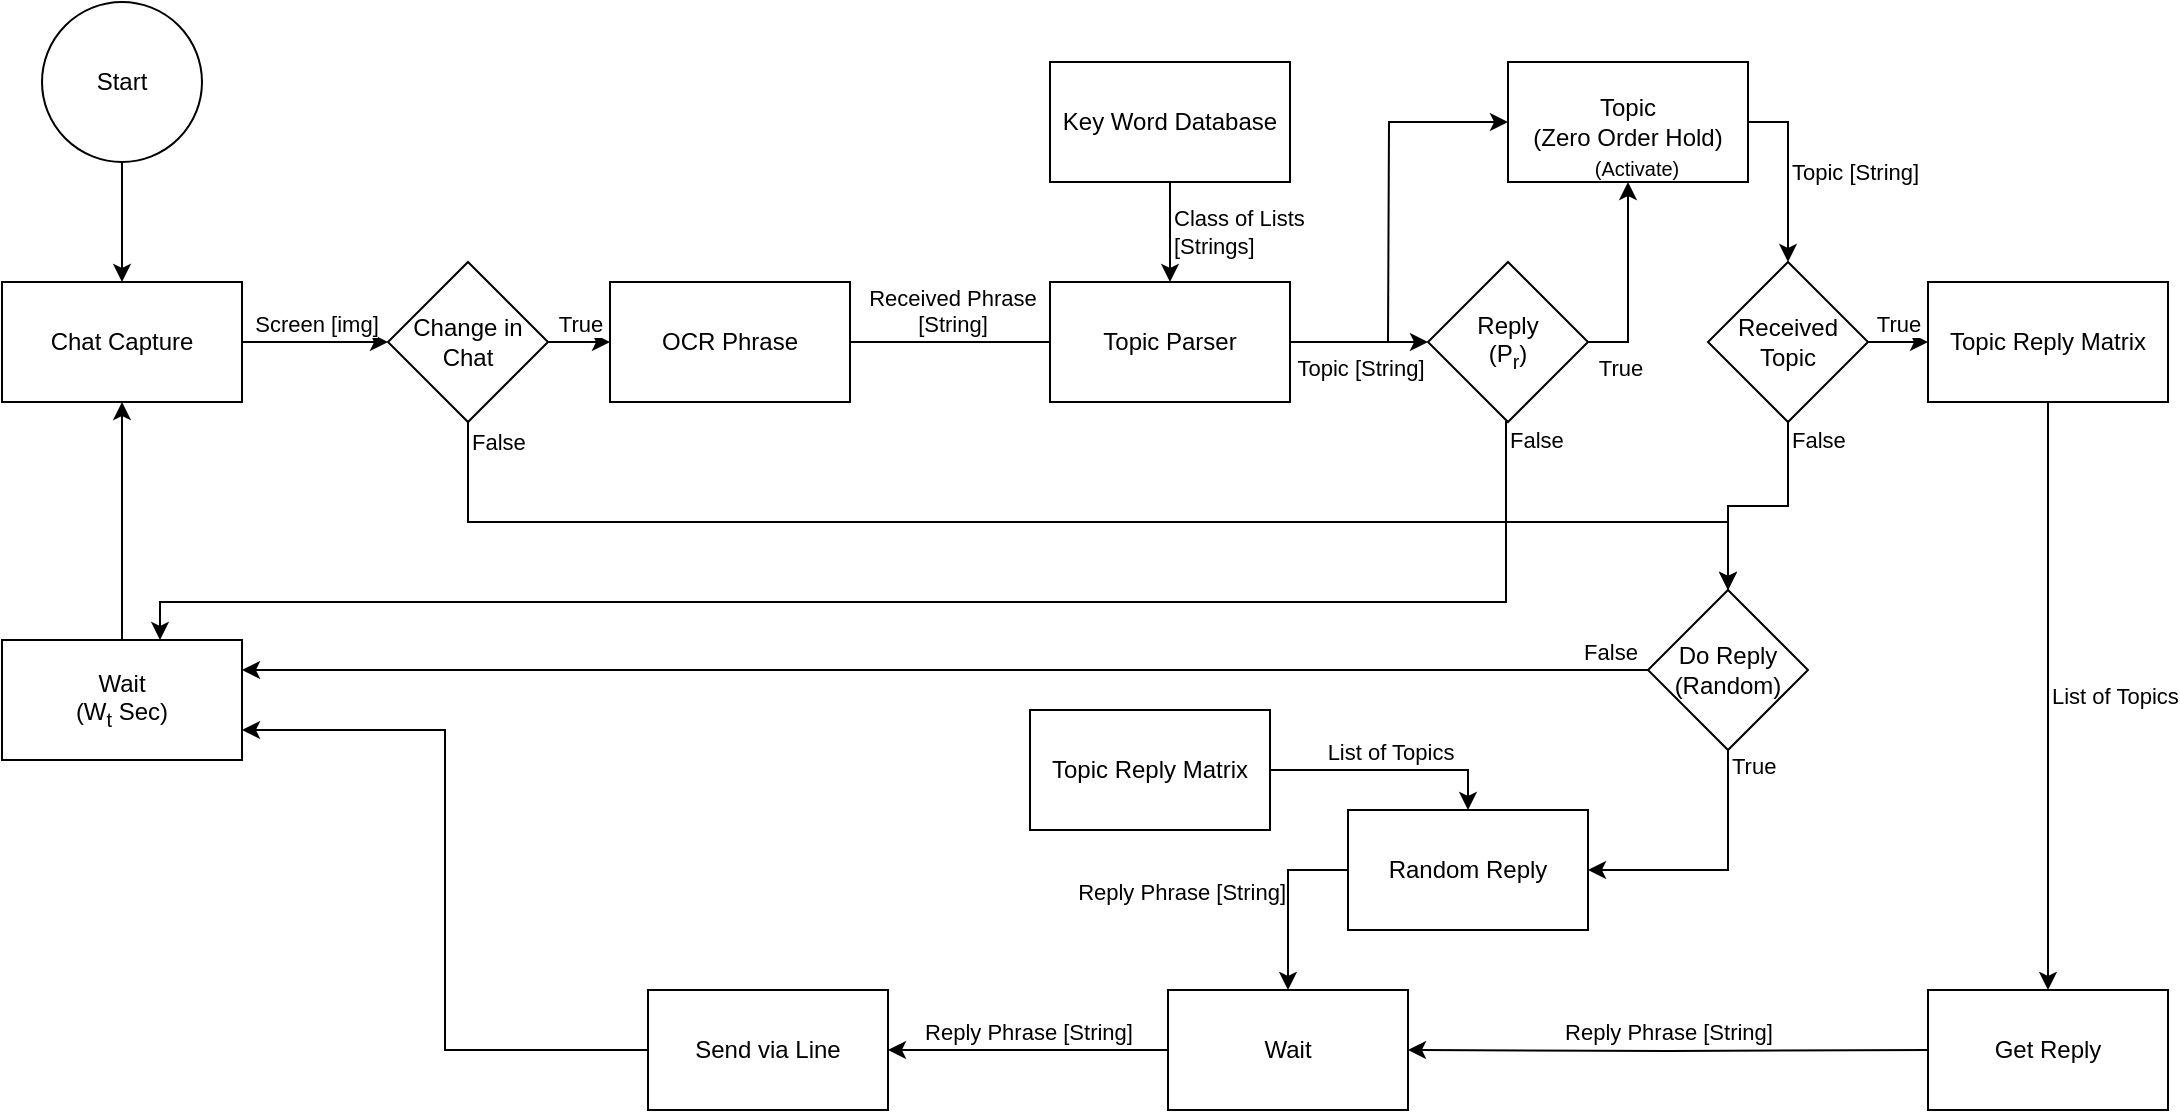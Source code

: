<mxfile version="20.5.3" type="device"><diagram id="N9kznTOxjim-xkQuMLsO" name="Page-1"><mxGraphModel dx="1646" dy="452" grid="1" gridSize="10" guides="1" tooltips="1" connect="1" arrows="1" fold="1" page="1" pageScale="1" pageWidth="850" pageHeight="1100" math="0" shadow="0"><root><mxCell id="0"/><mxCell id="1" parent="0"/><mxCell id="5i1c2Ggpck-oAPx8cBKL-3" value="&lt;div&gt;Received Phrase&lt;/div&gt;&lt;div&gt;[String]&lt;/div&gt;" style="edgeStyle=orthogonalEdgeStyle;rounded=0;orthogonalLoop=1;jettySize=auto;html=1;exitX=1;exitY=0.5;exitDx=0;exitDy=0;entryX=0;entryY=0.5;entryDx=0;entryDy=0;verticalAlign=bottom;" parent="1" source="5i1c2Ggpck-oAPx8cBKL-1" target="5i1c2Ggpck-oAPx8cBKL-2" edge="1"><mxGeometry x="-0.427" relative="1" as="geometry"><Array as="points"><mxPoint x="170" y="240"/><mxPoint x="170" y="240"/></Array><mxPoint as="offset"/></mxGeometry></mxCell><mxCell id="5i1c2Ggpck-oAPx8cBKL-1" value="OCR Phrase" style="rounded=0;whiteSpace=wrap;html=1;" parent="1" vertex="1"><mxGeometry x="-89" y="210" width="120" height="60" as="geometry"/></mxCell><mxCell id="5i1c2Ggpck-oAPx8cBKL-7" value="Topic [String]" style="edgeStyle=orthogonalEdgeStyle;rounded=0;orthogonalLoop=1;jettySize=auto;html=1;exitX=1;exitY=0.5;exitDx=0;exitDy=0;verticalAlign=top;entryX=0;entryY=0.5;entryDx=0;entryDy=0;" parent="1" source="5i1c2Ggpck-oAPx8cBKL-2" target="fdvlxTKrqqGQoknf37SN-1" edge="1"><mxGeometry relative="1" as="geometry"><mxPoint x="332" y="240" as="targetPoint"/><mxPoint x="243" y="240" as="sourcePoint"/></mxGeometry></mxCell><mxCell id="5i1c2Ggpck-oAPx8cBKL-2" value="Topic Parser" style="rounded=0;whiteSpace=wrap;html=1;" parent="1" vertex="1"><mxGeometry x="131" y="210" width="120" height="60" as="geometry"/></mxCell><mxCell id="5i1c2Ggpck-oAPx8cBKL-5" value="&lt;div&gt;Class of Lists&lt;/div&gt;&lt;div&gt;[Strings]&lt;/div&gt;" style="edgeStyle=orthogonalEdgeStyle;rounded=0;orthogonalLoop=1;jettySize=auto;html=1;exitX=0.5;exitY=1;exitDx=0;exitDy=0;entryX=0.5;entryY=0;entryDx=0;entryDy=0;align=left;" parent="1" source="5i1c2Ggpck-oAPx8cBKL-4" target="5i1c2Ggpck-oAPx8cBKL-2" edge="1"><mxGeometry relative="1" as="geometry"/></mxCell><mxCell id="5i1c2Ggpck-oAPx8cBKL-4" value="Key Word Database" style="rounded=0;whiteSpace=wrap;html=1;" parent="1" vertex="1"><mxGeometry x="131" y="100" width="120" height="60" as="geometry"/></mxCell><mxCell id="5i1c2Ggpck-oAPx8cBKL-30" value="True" style="edgeStyle=orthogonalEdgeStyle;rounded=0;orthogonalLoop=1;jettySize=auto;html=1;exitX=1;exitY=0.5;exitDx=0;exitDy=0;entryX=0;entryY=0.5;entryDx=0;entryDy=0;verticalAlign=bottom;" parent="1" source="5i1c2Ggpck-oAPx8cBKL-8" target="5i1c2Ggpck-oAPx8cBKL-27" edge="1"><mxGeometry relative="1" as="geometry"/></mxCell><mxCell id="5i1c2Ggpck-oAPx8cBKL-49" value="&lt;div align=&quot;left&quot;&gt;False&lt;/div&gt;" style="edgeStyle=orthogonalEdgeStyle;rounded=0;orthogonalLoop=1;jettySize=auto;html=1;exitX=0.5;exitY=1;exitDx=0;exitDy=0;entryX=0.5;entryY=0;entryDx=0;entryDy=0;align=left;" parent="1" source="5i1c2Ggpck-oAPx8cBKL-8" target="5i1c2Ggpck-oAPx8cBKL-48" edge="1"><mxGeometry x="-0.839" relative="1" as="geometry"><mxPoint x="470" y="354" as="sourcePoint"/><mxPoint as="offset"/></mxGeometry></mxCell><mxCell id="5i1c2Ggpck-oAPx8cBKL-8" value="&lt;div&gt;Received&lt;/div&gt;&lt;div&gt;Topic&lt;br&gt;&lt;/div&gt;" style="rhombus;whiteSpace=wrap;html=1;" parent="1" vertex="1"><mxGeometry x="460" y="200" width="80" height="80" as="geometry"/></mxCell><mxCell id="5i1c2Ggpck-oAPx8cBKL-29" value="List of Topics" style="edgeStyle=orthogonalEdgeStyle;rounded=0;orthogonalLoop=1;jettySize=auto;html=1;exitX=0.5;exitY=1;exitDx=0;exitDy=0;entryX=0.5;entryY=0;entryDx=0;entryDy=0;align=left;" parent="1" source="5i1c2Ggpck-oAPx8cBKL-27" target="5i1c2Ggpck-oAPx8cBKL-28" edge="1"><mxGeometry relative="1" as="geometry"/></mxCell><mxCell id="5i1c2Ggpck-oAPx8cBKL-27" value="Topic Reply Matrix" style="rounded=0;whiteSpace=wrap;html=1;" parent="1" vertex="1"><mxGeometry x="570" y="210" width="120" height="60" as="geometry"/></mxCell><mxCell id="5i1c2Ggpck-oAPx8cBKL-32" value="Reply Phrase [String]" style="edgeStyle=orthogonalEdgeStyle;rounded=0;orthogonalLoop=1;jettySize=auto;html=1;exitX=0;exitY=0.5;exitDx=0;exitDy=0;entryX=1;entryY=0.5;entryDx=0;entryDy=0;verticalAlign=bottom;" parent="1" target="5i1c2Ggpck-oAPx8cBKL-31" edge="1"><mxGeometry relative="1" as="geometry"><mxPoint x="570" y="594" as="sourcePoint"/></mxGeometry></mxCell><mxCell id="5i1c2Ggpck-oAPx8cBKL-28" value="Get Reply" style="rounded=0;whiteSpace=wrap;html=1;" parent="1" vertex="1"><mxGeometry x="570" y="564" width="120" height="60" as="geometry"/></mxCell><mxCell id="5i1c2Ggpck-oAPx8cBKL-34" value="Reply Phrase [String]" style="edgeStyle=orthogonalEdgeStyle;rounded=0;orthogonalLoop=1;jettySize=auto;html=1;exitX=0;exitY=0.5;exitDx=0;exitDy=0;entryX=1;entryY=0.5;entryDx=0;entryDy=0;verticalAlign=bottom;" parent="1" source="5i1c2Ggpck-oAPx8cBKL-31" target="5i1c2Ggpck-oAPx8cBKL-33" edge="1"><mxGeometry relative="1" as="geometry"/></mxCell><mxCell id="5i1c2Ggpck-oAPx8cBKL-31" value="Wait" style="rounded=0;whiteSpace=wrap;html=1;" parent="1" vertex="1"><mxGeometry x="190" y="564" width="120" height="60" as="geometry"/></mxCell><mxCell id="5i1c2Ggpck-oAPx8cBKL-43" style="edgeStyle=orthogonalEdgeStyle;rounded=0;orthogonalLoop=1;jettySize=auto;html=1;exitX=0;exitY=0.5;exitDx=0;exitDy=0;entryX=1;entryY=0.75;entryDx=0;entryDy=0;" parent="1" source="5i1c2Ggpck-oAPx8cBKL-33" target="5i1c2Ggpck-oAPx8cBKL-40" edge="1"><mxGeometry relative="1" as="geometry"/></mxCell><mxCell id="5i1c2Ggpck-oAPx8cBKL-33" value="Send via Line" style="rounded=0;whiteSpace=wrap;html=1;" parent="1" vertex="1"><mxGeometry x="-70" y="564" width="120" height="60" as="geometry"/></mxCell><mxCell id="5i1c2Ggpck-oAPx8cBKL-44" value="Screen [img]" style="edgeStyle=orthogonalEdgeStyle;rounded=0;orthogonalLoop=1;jettySize=auto;html=1;exitX=1;exitY=0.5;exitDx=0;exitDy=0;entryX=0;entryY=0.5;entryDx=0;entryDy=0;verticalAlign=bottom;" parent="1" source="5i1c2Ggpck-oAPx8cBKL-37" target="5i1c2Ggpck-oAPx8cBKL-38" edge="1"><mxGeometry relative="1" as="geometry"/></mxCell><mxCell id="5i1c2Ggpck-oAPx8cBKL-37" value="Chat Capture" style="rounded=0;whiteSpace=wrap;html=1;" parent="1" vertex="1"><mxGeometry x="-393" y="210" width="120" height="60" as="geometry"/></mxCell><mxCell id="5i1c2Ggpck-oAPx8cBKL-39" value="True" style="edgeStyle=orthogonalEdgeStyle;rounded=0;orthogonalLoop=1;jettySize=auto;html=1;exitX=1;exitY=0.5;exitDx=0;exitDy=0;entryX=0;entryY=0.5;entryDx=0;entryDy=0;verticalAlign=bottom;" parent="1" source="5i1c2Ggpck-oAPx8cBKL-38" target="5i1c2Ggpck-oAPx8cBKL-1" edge="1"><mxGeometry relative="1" as="geometry"/></mxCell><mxCell id="5i1c2Ggpck-oAPx8cBKL-41" value="&lt;div&gt;False&lt;/div&gt;" style="edgeStyle=orthogonalEdgeStyle;rounded=0;orthogonalLoop=1;jettySize=auto;html=1;exitX=0.5;exitY=1;exitDx=0;exitDy=0;entryX=0.5;entryY=0;entryDx=0;entryDy=0;align=left;verticalAlign=middle;" parent="1" source="5i1c2Ggpck-oAPx8cBKL-38" target="5i1c2Ggpck-oAPx8cBKL-48" edge="1"><mxGeometry x="-0.973" relative="1" as="geometry"><mxPoint x="-160" y="354" as="sourcePoint"/><Array as="points"><mxPoint x="-160" y="330"/><mxPoint x="470" y="330"/></Array><mxPoint as="offset"/></mxGeometry></mxCell><mxCell id="5i1c2Ggpck-oAPx8cBKL-38" value="&lt;div&gt;Change in &lt;br&gt;&lt;/div&gt;&lt;div&gt;Chat&lt;br&gt;&lt;/div&gt;" style="rhombus;whiteSpace=wrap;html=1;" parent="1" vertex="1"><mxGeometry x="-200" y="200" width="80" height="80" as="geometry"/></mxCell><mxCell id="5i1c2Ggpck-oAPx8cBKL-42" style="edgeStyle=orthogonalEdgeStyle;rounded=0;orthogonalLoop=1;jettySize=auto;html=1;exitX=0.5;exitY=0;exitDx=0;exitDy=0;entryX=0.5;entryY=1;entryDx=0;entryDy=0;" parent="1" source="5i1c2Ggpck-oAPx8cBKL-40" target="5i1c2Ggpck-oAPx8cBKL-37" edge="1"><mxGeometry relative="1" as="geometry"/></mxCell><mxCell id="5i1c2Ggpck-oAPx8cBKL-40" value="&lt;div&gt;Wait&lt;/div&gt;&lt;div&gt;(W&lt;sub&gt;t&lt;/sub&gt; Sec)&lt;br&gt;&lt;/div&gt;" style="rounded=0;whiteSpace=wrap;html=1;" parent="1" vertex="1"><mxGeometry x="-393" y="389" width="120" height="60" as="geometry"/></mxCell><mxCell id="5i1c2Ggpck-oAPx8cBKL-47" value="Reply Phrase [String]" style="edgeStyle=orthogonalEdgeStyle;rounded=0;orthogonalLoop=1;jettySize=auto;html=1;exitX=0;exitY=0.5;exitDx=0;exitDy=0;verticalAlign=bottom;entryX=0.5;entryY=0;entryDx=0;entryDy=0;align=right;" parent="1" source="5i1c2Ggpck-oAPx8cBKL-46" target="5i1c2Ggpck-oAPx8cBKL-31" edge="1"><mxGeometry x="0.111" relative="1" as="geometry"><mxPoint x="280" y="554" as="targetPoint"/><Array as="points"><mxPoint x="250" y="504"/></Array><mxPoint as="offset"/></mxGeometry></mxCell><mxCell id="5i1c2Ggpck-oAPx8cBKL-46" value="Random Reply" style="rounded=0;whiteSpace=wrap;html=1;" parent="1" vertex="1"><mxGeometry x="280" y="474" width="120" height="60" as="geometry"/></mxCell><mxCell id="5i1c2Ggpck-oAPx8cBKL-50" value="&lt;div&gt;True&lt;/div&gt;" style="edgeStyle=orthogonalEdgeStyle;rounded=0;orthogonalLoop=1;jettySize=auto;html=1;exitX=0.5;exitY=1;exitDx=0;exitDy=0;entryX=1;entryY=0.5;entryDx=0;entryDy=0;align=left;" parent="1" source="5i1c2Ggpck-oAPx8cBKL-48" target="5i1c2Ggpck-oAPx8cBKL-46" edge="1"><mxGeometry x="-0.875" relative="1" as="geometry"><mxPoint as="offset"/></mxGeometry></mxCell><mxCell id="5i1c2Ggpck-oAPx8cBKL-51" value="False" style="edgeStyle=orthogonalEdgeStyle;rounded=0;orthogonalLoop=1;jettySize=auto;html=1;exitX=0;exitY=0.5;exitDx=0;exitDy=0;entryX=1;entryY=0.25;entryDx=0;entryDy=0;verticalAlign=bottom;" parent="1" source="5i1c2Ggpck-oAPx8cBKL-48" target="5i1c2Ggpck-oAPx8cBKL-40" edge="1"><mxGeometry x="-0.945" relative="1" as="geometry"><mxPoint as="offset"/></mxGeometry></mxCell><mxCell id="5i1c2Ggpck-oAPx8cBKL-48" value="&lt;div&gt;Do Reply&lt;/div&gt;&lt;div&gt;(Random)&lt;br&gt;&lt;/div&gt;" style="rhombus;whiteSpace=wrap;html=1;" parent="1" vertex="1"><mxGeometry x="430" y="364" width="80" height="80" as="geometry"/></mxCell><mxCell id="5i1c2Ggpck-oAPx8cBKL-53" style="edgeStyle=orthogonalEdgeStyle;rounded=0;orthogonalLoop=1;jettySize=auto;html=1;exitX=0.5;exitY=1;exitDx=0;exitDy=0;entryX=0.5;entryY=0;entryDx=0;entryDy=0;" parent="1" source="5i1c2Ggpck-oAPx8cBKL-52" target="5i1c2Ggpck-oAPx8cBKL-37" edge="1"><mxGeometry relative="1" as="geometry"/></mxCell><mxCell id="5i1c2Ggpck-oAPx8cBKL-52" value="Start" style="ellipse;whiteSpace=wrap;html=1;aspect=fixed;" parent="1" vertex="1"><mxGeometry x="-373" y="70" width="80" height="80" as="geometry"/></mxCell><mxCell id="5i1c2Ggpck-oAPx8cBKL-57" value="List of Topics" style="edgeStyle=orthogonalEdgeStyle;rounded=0;orthogonalLoop=1;jettySize=auto;html=1;exitX=1;exitY=0.5;exitDx=0;exitDy=0;entryX=0.5;entryY=0;entryDx=0;entryDy=0;verticalAlign=bottom;" parent="1" source="5i1c2Ggpck-oAPx8cBKL-56" target="5i1c2Ggpck-oAPx8cBKL-46" edge="1"><mxGeometry relative="1" as="geometry"/></mxCell><mxCell id="5i1c2Ggpck-oAPx8cBKL-56" value="Topic Reply Matrix" style="rounded=0;whiteSpace=wrap;html=1;" parent="1" vertex="1"><mxGeometry x="121" y="424" width="120" height="60" as="geometry"/></mxCell><mxCell id="fdvlxTKrqqGQoknf37SN-11" value="&lt;div align=&quot;left&quot;&gt;False&lt;/div&gt;" style="edgeStyle=orthogonalEdgeStyle;rounded=0;orthogonalLoop=1;jettySize=auto;html=1;exitX=0.5;exitY=1;exitDx=0;exitDy=0;entryX=0.75;entryY=0;entryDx=0;entryDy=0;startArrow=none;startFill=0;endArrow=classic;endFill=1;align=left;" edge="1" parent="1" source="fdvlxTKrqqGQoknf37SN-1"><mxGeometry x="-0.974" relative="1" as="geometry"><mxPoint x="356" y="280" as="sourcePoint"/><mxPoint x="-314" y="389" as="targetPoint"/><Array as="points"><mxPoint x="359" y="280"/><mxPoint x="359" y="370"/><mxPoint x="-314" y="370"/></Array><mxPoint as="offset"/></mxGeometry></mxCell><mxCell id="fdvlxTKrqqGQoknf37SN-13" value="True" style="edgeStyle=orthogonalEdgeStyle;rounded=0;orthogonalLoop=1;jettySize=auto;html=1;exitX=1;exitY=0.5;exitDx=0;exitDy=0;entryX=0.5;entryY=1;entryDx=0;entryDy=0;startArrow=none;startFill=0;endArrow=classic;endFill=1;verticalAlign=top;" edge="1" parent="1" source="fdvlxTKrqqGQoknf37SN-1" target="fdvlxTKrqqGQoknf37SN-3"><mxGeometry x="-0.677" relative="1" as="geometry"><mxPoint as="offset"/></mxGeometry></mxCell><mxCell id="fdvlxTKrqqGQoknf37SN-1" value="&lt;div&gt;Reply&lt;/div&gt;&lt;div&gt;(P&lt;sub&gt;r&lt;/sub&gt;)&lt;br&gt;&lt;/div&gt;" style="rhombus;whiteSpace=wrap;html=1;" vertex="1" parent="1"><mxGeometry x="320" y="200" width="80" height="80" as="geometry"/></mxCell><mxCell id="fdvlxTKrqqGQoknf37SN-8" style="edgeStyle=orthogonalEdgeStyle;rounded=0;orthogonalLoop=1;jettySize=auto;html=1;exitX=0;exitY=0.5;exitDx=0;exitDy=0;startArrow=classic;startFill=1;endArrow=none;endFill=0;" edge="1" parent="1" source="fdvlxTKrqqGQoknf37SN-3"><mxGeometry relative="1" as="geometry"><mxPoint x="300" y="240" as="targetPoint"/></mxGeometry></mxCell><mxCell id="fdvlxTKrqqGQoknf37SN-9" value="&lt;div&gt;Topic [String]&lt;br&gt;&lt;/div&gt;" style="edgeStyle=orthogonalEdgeStyle;rounded=0;orthogonalLoop=1;jettySize=auto;html=1;exitX=1;exitY=0.5;exitDx=0;exitDy=0;entryX=0.5;entryY=0;entryDx=0;entryDy=0;startArrow=none;startFill=0;endArrow=classic;endFill=1;align=left;" edge="1" parent="1" source="fdvlxTKrqqGQoknf37SN-3" target="5i1c2Ggpck-oAPx8cBKL-8"><mxGeometry relative="1" as="geometry"/></mxCell><mxCell id="fdvlxTKrqqGQoknf37SN-3" value="&lt;div&gt;Topic &lt;br&gt;&lt;/div&gt;&lt;div&gt;(Zero Order Hold)&lt;/div&gt;" style="rounded=0;whiteSpace=wrap;html=1;" vertex="1" parent="1"><mxGeometry x="360" y="100" width="120" height="60" as="geometry"/></mxCell><mxCell id="fdvlxTKrqqGQoknf37SN-14" value="&lt;font style=&quot;font-size: 10px;&quot;&gt;(Activate)&lt;/font&gt;" style="text;html=1;align=center;verticalAlign=middle;resizable=0;points=[];autosize=1;strokeColor=none;fillColor=none;" vertex="1" parent="1"><mxGeometry x="389" y="138" width="70" height="30" as="geometry"/></mxCell></root></mxGraphModel></diagram></mxfile>